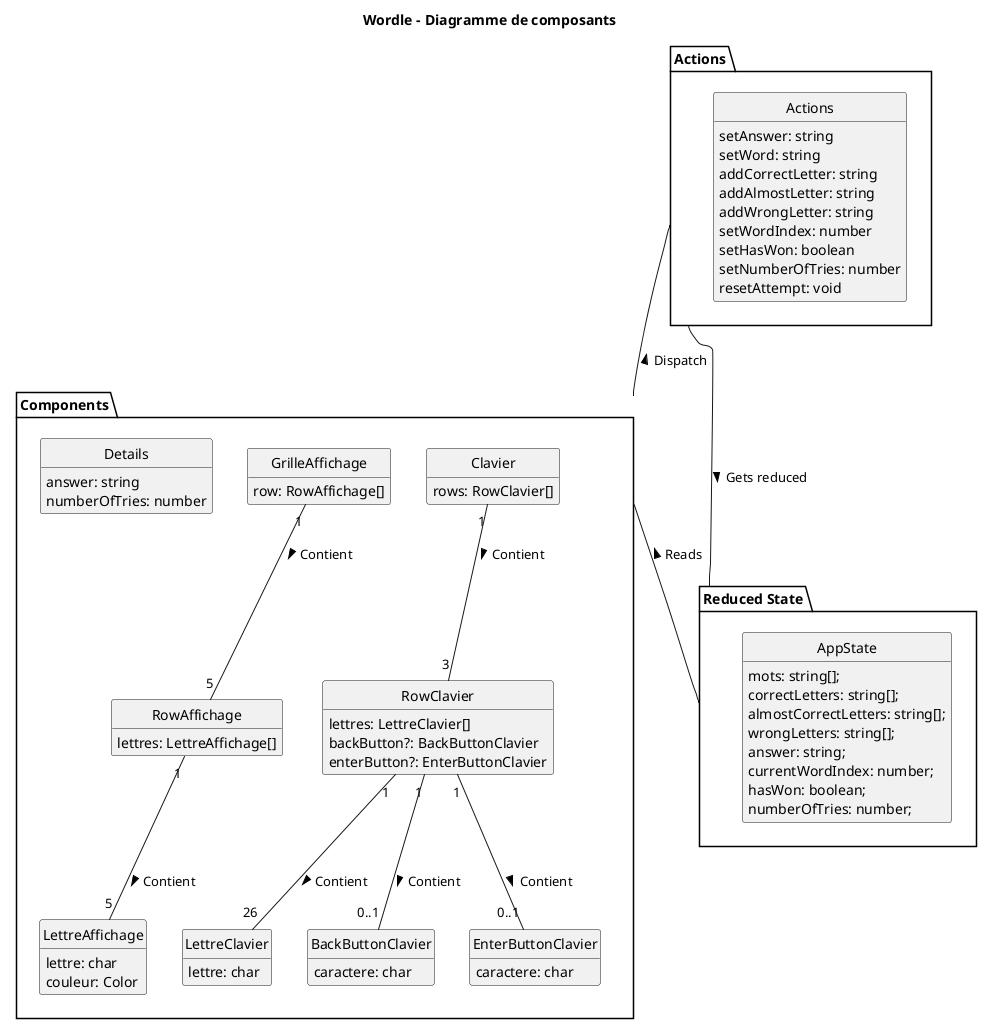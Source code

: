 @startuml MDD
skinparam style strictuml
hide methods
hide empty members
title Wordle - Diagramme de composants

package "Reduced State" {
  class AppState {
    mots: string[];
    correctLetters: string[];
    almostCorrectLetters: string[];
    wrongLetters: string[];
    answer: string;
    currentWordIndex: number;
    hasWon: boolean;
    numberOfTries: number;
  }
}

package "Actions" {
  class Actions {
    setAnswer: string
    setWord: string
    addCorrectLetter: string
    addAlmostLetter: string
    addWrongLetter: string
    setWordIndex: number
    setHasWon: boolean
    setNumberOfTries: number
    resetAttempt: void
  }
}

package "Components" {
  class LettreClavier {
    lettre: char
  }

  class BackButtonClavier {
    caractere: char
  }

  class EnterButtonClavier {
    caractere: char
  }

  class Clavier {
    rows: RowClavier[]
  }

  class RowClavier {
    lettres: LettreClavier[]
    backButton?: BackButtonClavier
    enterButton?: EnterButtonClavier
  }

  class LettreAffichage {
    lettre: char
    couleur: Color
  }

  class RowAffichage {
      lettres: LettreAffichage[]
  }

  class GrilleAffichage {
      row: RowAffichage[]
  }

  class Details {
      answer: string
      numberOfTries: number
  }
}

GrilleAffichage "1" -down- "5" RowAffichage : Contient >
RowAffichage "1" -down- "5" LettreAffichage : Contient >
Clavier "1" -down- "3" RowClavier: Contient >
RowClavier "1" -down- "26" LettreClavier: Contient >
RowClavier "1" -down- "0..1" BackButtonClavier: Contient >
RowClavier "1" -down- "0..1" EnterButtonClavier: Contient >
Components -up- Actions: Dispatch >
Actions -right- "Reduced State": Gets reduced >
Components -down- "Reduced State": < Reads

@enduml
